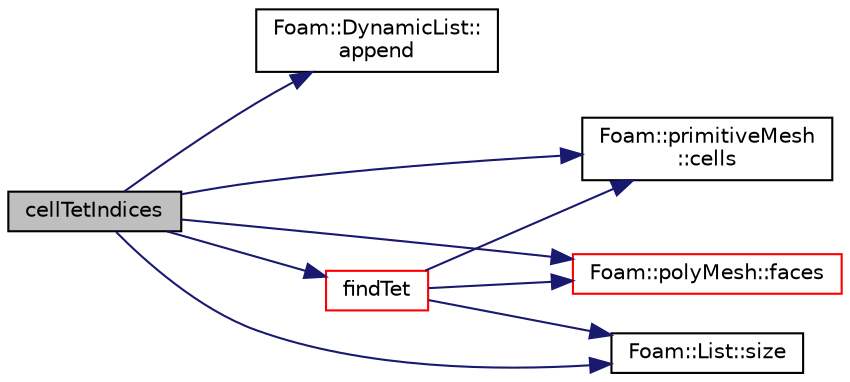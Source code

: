 digraph "cellTetIndices"
{
  bgcolor="transparent";
  edge [fontname="Helvetica",fontsize="10",labelfontname="Helvetica",labelfontsize="10"];
  node [fontname="Helvetica",fontsize="10",shape=record];
  rankdir="LR";
  Node1574 [label="cellTetIndices",height=0.2,width=0.4,color="black", fillcolor="grey75", style="filled", fontcolor="black"];
  Node1574 -> Node1575 [color="midnightblue",fontsize="10",style="solid",fontname="Helvetica"];
  Node1575 [label="Foam::DynamicList::\lappend",height=0.2,width=0.4,color="black",URL="$a27005.html#a7b67b42af715604376ad63a681dee6d8",tooltip="Append an element at the end of the list. "];
  Node1574 -> Node1576 [color="midnightblue",fontsize="10",style="solid",fontname="Helvetica"];
  Node1576 [label="Foam::primitiveMesh\l::cells",height=0.2,width=0.4,color="black",URL="$a28685.html#af19bf800d725a623c7b1d0101d65e7d3"];
  Node1574 -> Node1577 [color="midnightblue",fontsize="10",style="solid",fontname="Helvetica"];
  Node1577 [label="Foam::polyMesh::faces",height=0.2,width=0.4,color="red",URL="$a28565.html#a431c0a24765f0bb6d32f6a03ce0e9b57",tooltip="Return raw faces. "];
  Node1574 -> Node1623 [color="midnightblue",fontsize="10",style="solid",fontname="Helvetica"];
  Node1623 [label="findTet",height=0.2,width=0.4,color="red",URL="$a28573.html#a336110501f5915673070727c2b9cefc1",tooltip="Find the tet decomposition of the cell containing the given point. "];
  Node1623 -> Node1577 [color="midnightblue",fontsize="10",style="solid",fontname="Helvetica"];
  Node1623 -> Node1576 [color="midnightblue",fontsize="10",style="solid",fontname="Helvetica"];
  Node1623 -> Node1625 [color="midnightblue",fontsize="10",style="solid",fontname="Helvetica"];
  Node1625 [label="Foam::List::size",height=0.2,width=0.4,color="black",URL="$a26833.html#a8a5f6fa29bd4b500caf186f60245b384",tooltip="Override size to be inconsistent with allocated storage. "];
  Node1574 -> Node1625 [color="midnightblue",fontsize="10",style="solid",fontname="Helvetica"];
}
